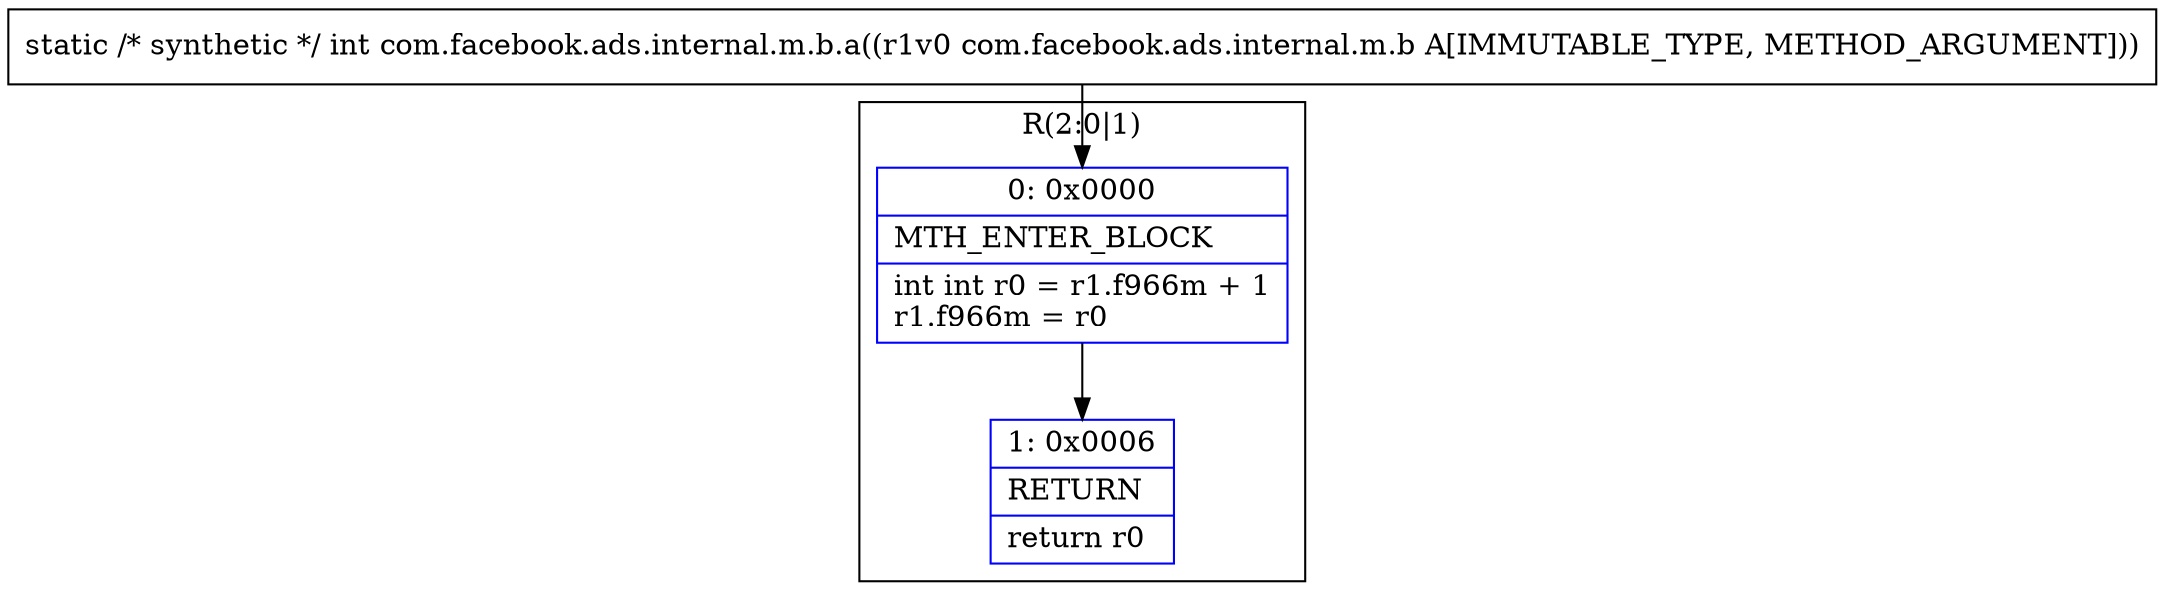 digraph "CFG forcom.facebook.ads.internal.m.b.a(Lcom\/facebook\/ads\/internal\/m\/b;)I" {
subgraph cluster_Region_1326754573 {
label = "R(2:0|1)";
node [shape=record,color=blue];
Node_0 [shape=record,label="{0\:\ 0x0000|MTH_ENTER_BLOCK\l|int int r0 = r1.f966m + 1\lr1.f966m = r0\l}"];
Node_1 [shape=record,label="{1\:\ 0x0006|RETURN\l|return r0\l}"];
}
MethodNode[shape=record,label="{static \/* synthetic *\/ int com.facebook.ads.internal.m.b.a((r1v0 com.facebook.ads.internal.m.b A[IMMUTABLE_TYPE, METHOD_ARGUMENT])) }"];
MethodNode -> Node_0;
Node_0 -> Node_1;
}

